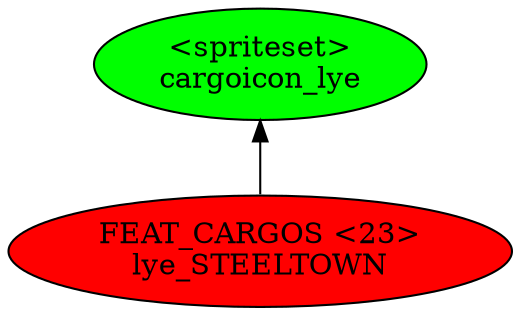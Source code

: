 digraph {
rankdir="BT"
cargoicon_lye [fillcolor=green style="filled" label="<spriteset>\ncargoicon_lye"]
lye_STEELTOWN [fillcolor=red style="filled" label="FEAT_CARGOS <23>\nlye_STEELTOWN"]
lye_STEELTOWN->cargoicon_lye
}
